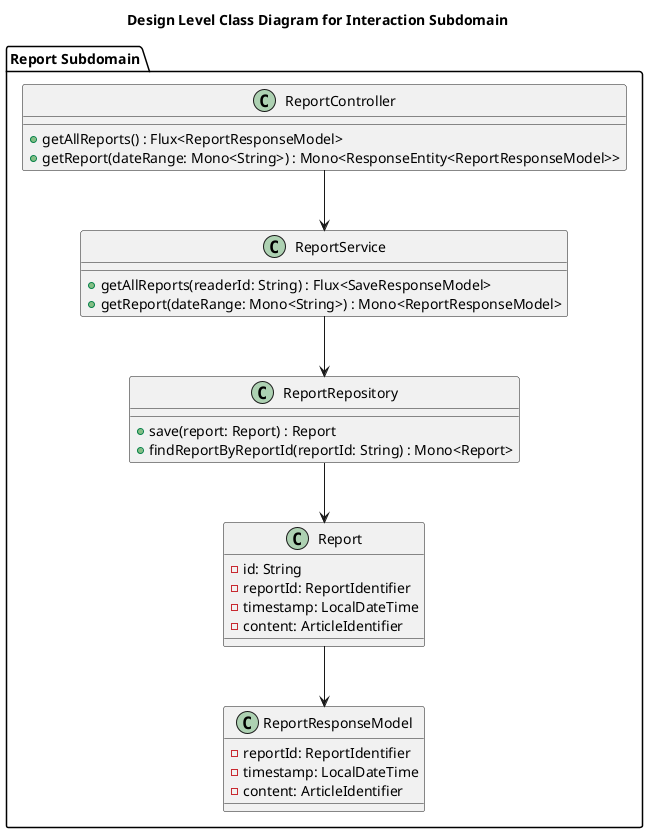 @startuml

title Design Level Class Diagram for Interaction Subdomain

package "Report Subdomain" {

    class ReportController {
        + getAllReports() : Flux<ReportResponseModel>
        + getReport(dateRange: Mono<String>) : Mono<ResponseEntity<ReportResponseModel>>
    }

    class ReportService {
        + getAllReports(readerId: String) : Flux<SaveResponseModel>
        + getReport(dateRange: Mono<String>) : Mono<ReportResponseModel>
    }

    class ReportRepository {
        + save(report: Report) : Report
        + findReportByReportId(reportId: String) : Mono<Report>
    }

    class Report {
        - id: String
        - reportId: ReportIdentifier
        - timestamp: LocalDateTime
        - content: ArticleIdentifier
    }

    class ReportResponseModel {
        - reportId: ReportIdentifier
        - timestamp: LocalDateTime
        - content: ArticleIdentifier
    }

    ReportController --> ReportService
    ReportService --> ReportRepository
    ReportRepository --> Report
    Report --> ReportResponseModel
}

@enduml
